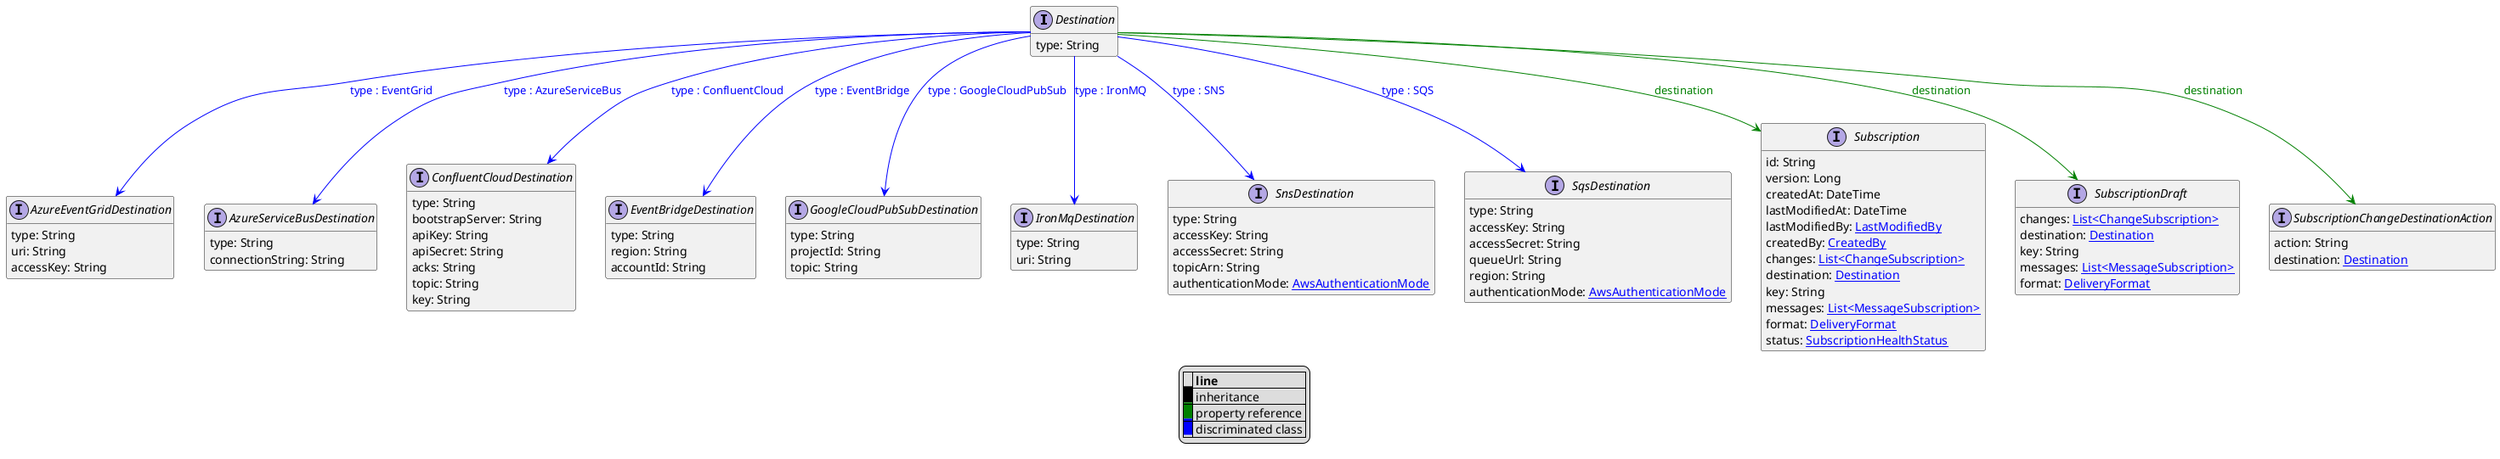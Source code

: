 @startuml

hide empty fields
hide empty methods
legend
|= |= line |
|<back:black>   </back>| inheritance |
|<back:green>   </back>| property reference |
|<back:blue>   </back>| discriminated class |
endlegend
interface Destination [[Destination.svg]]  {
    type: String
}


interface AzureEventGridDestination [[AzureEventGridDestination.svg]]  {
    type: String
    uri: String
    accessKey: String
}
interface AzureServiceBusDestination [[AzureServiceBusDestination.svg]]  {
    type: String
    connectionString: String
}
interface ConfluentCloudDestination [[ConfluentCloudDestination.svg]]  {
    type: String
    bootstrapServer: String
    apiKey: String
    apiSecret: String
    acks: String
    topic: String
    key: String
}
interface EventBridgeDestination [[EventBridgeDestination.svg]]  {
    type: String
    region: String
    accountId: String
}
interface GoogleCloudPubSubDestination [[GoogleCloudPubSubDestination.svg]]  {
    type: String
    projectId: String
    topic: String
}
interface IronMqDestination [[IronMqDestination.svg]]  {
    type: String
    uri: String
}
interface SnsDestination [[SnsDestination.svg]]  {
    type: String
    accessKey: String
    accessSecret: String
    topicArn: String
    authenticationMode: [[AwsAuthenticationMode.svg AwsAuthenticationMode]]
}
interface SqsDestination [[SqsDestination.svg]]  {
    type: String
    accessKey: String
    accessSecret: String
    queueUrl: String
    region: String
    authenticationMode: [[AwsAuthenticationMode.svg AwsAuthenticationMode]]
}
interface Subscription [[Subscription.svg]]  {
    id: String
    version: Long
    createdAt: DateTime
    lastModifiedAt: DateTime
    lastModifiedBy: [[LastModifiedBy.svg LastModifiedBy]]
    createdBy: [[CreatedBy.svg CreatedBy]]
    changes: [[ChangeSubscription.svg List<ChangeSubscription>]]
    destination: [[Destination.svg Destination]]
    key: String
    messages: [[MessageSubscription.svg List<MessageSubscription>]]
    format: [[DeliveryFormat.svg DeliveryFormat]]
    status: [[SubscriptionHealthStatus.svg SubscriptionHealthStatus]]
}
interface SubscriptionDraft [[SubscriptionDraft.svg]]  {
    changes: [[ChangeSubscription.svg List<ChangeSubscription>]]
    destination: [[Destination.svg Destination]]
    key: String
    messages: [[MessageSubscription.svg List<MessageSubscription>]]
    format: [[DeliveryFormat.svg DeliveryFormat]]
}
interface SubscriptionChangeDestinationAction [[SubscriptionChangeDestinationAction.svg]]  {
    action: String
    destination: [[Destination.svg Destination]]
}
Destination --> AzureEventGridDestination #blue;text:blue : "type : EventGrid"
Destination --> AzureServiceBusDestination #blue;text:blue : "type : AzureServiceBus"
Destination --> ConfluentCloudDestination #blue;text:blue : "type : ConfluentCloud"
Destination --> EventBridgeDestination #blue;text:blue : "type : EventBridge"
Destination --> GoogleCloudPubSubDestination #blue;text:blue : "type : GoogleCloudPubSub"
Destination --> IronMqDestination #blue;text:blue : "type : IronMQ"
Destination --> SnsDestination #blue;text:blue : "type : SNS"
Destination --> SqsDestination #blue;text:blue : "type : SQS"
Destination --> Subscription #green;text:green : "destination"
Destination --> SubscriptionDraft #green;text:green : "destination"
Destination --> SubscriptionChangeDestinationAction #green;text:green : "destination"
@enduml
